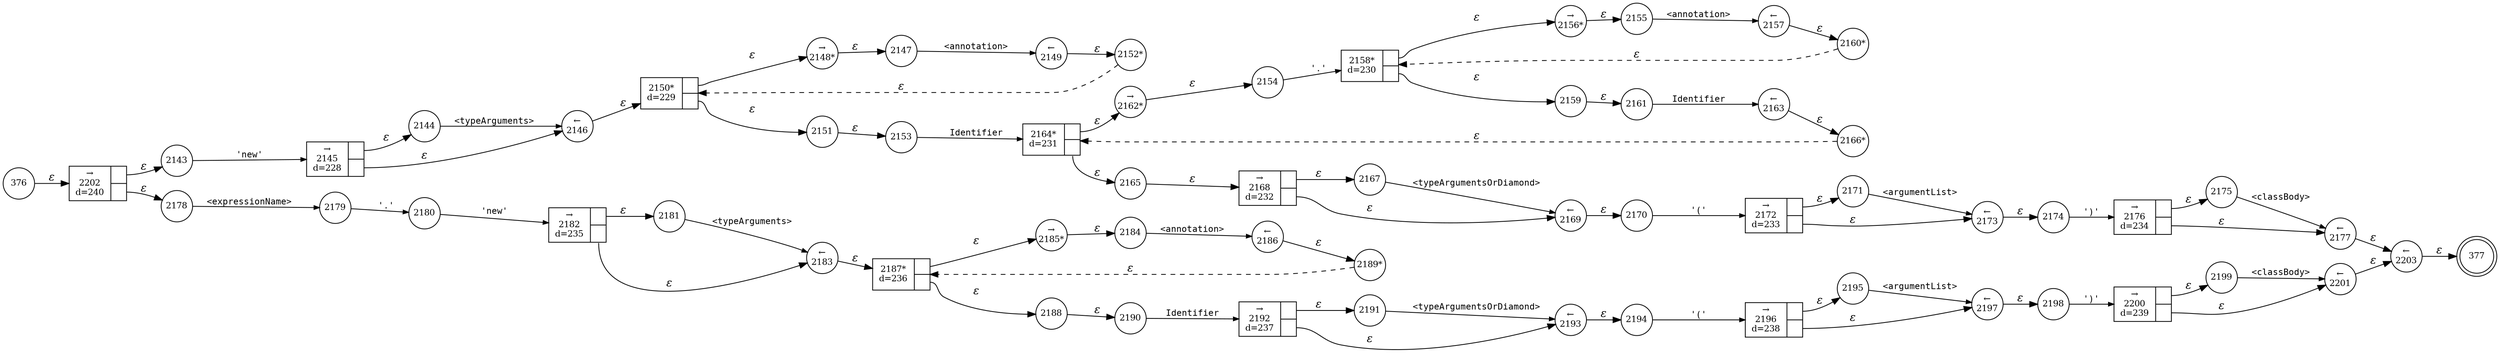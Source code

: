 digraph ATN {
rankdir=LR;
s377[fontsize=11, label="377", shape=doublecircle, fixedsize=true, width=.6];
s2176[fontsize=11,label="{&rarr;\n2176\nd=234|{<p0>|<p1>}}", shape=record, fixedsize=false, peripheries=1];
s2177[fontsize=11,label="&larr;\n2177", shape=circle, fixedsize=true, width=.55, peripheries=1];
s2178[fontsize=11,label="2178", shape=circle, fixedsize=true, width=.55, peripheries=1];
s2179[fontsize=11,label="2179", shape=circle, fixedsize=true, width=.55, peripheries=1];
s2180[fontsize=11,label="2180", shape=circle, fixedsize=true, width=.55, peripheries=1];
s2181[fontsize=11,label="2181", shape=circle, fixedsize=true, width=.55, peripheries=1];
s2182[fontsize=11,label="{&rarr;\n2182\nd=235|{<p0>|<p1>}}", shape=record, fixedsize=false, peripheries=1];
s2183[fontsize=11,label="&larr;\n2183", shape=circle, fixedsize=true, width=.55, peripheries=1];
s2184[fontsize=11,label="2184", shape=circle, fixedsize=true, width=.55, peripheries=1];
s2185[fontsize=11,label="&rarr;\n2185*", shape=circle, fixedsize=true, width=.55, peripheries=1];
s2186[fontsize=11,label="&larr;\n2186", shape=circle, fixedsize=true, width=.55, peripheries=1];
s2187[fontsize=11,label="{2187*\nd=236|{<p0>|<p1>}}", shape=record, fixedsize=false, peripheries=1];
s2188[fontsize=11,label="2188", shape=circle, fixedsize=true, width=.55, peripheries=1];
s2189[fontsize=11,label="2189*", shape=circle, fixedsize=true, width=.55, peripheries=1];
s2190[fontsize=11,label="2190", shape=circle, fixedsize=true, width=.55, peripheries=1];
s2191[fontsize=11,label="2191", shape=circle, fixedsize=true, width=.55, peripheries=1];
s2192[fontsize=11,label="{&rarr;\n2192\nd=237|{<p0>|<p1>}}", shape=record, fixedsize=false, peripheries=1];
s2193[fontsize=11,label="&larr;\n2193", shape=circle, fixedsize=true, width=.55, peripheries=1];
s2194[fontsize=11,label="2194", shape=circle, fixedsize=true, width=.55, peripheries=1];
s2195[fontsize=11,label="2195", shape=circle, fixedsize=true, width=.55, peripheries=1];
s2196[fontsize=11,label="{&rarr;\n2196\nd=238|{<p0>|<p1>}}", shape=record, fixedsize=false, peripheries=1];
s2197[fontsize=11,label="&larr;\n2197", shape=circle, fixedsize=true, width=.55, peripheries=1];
s2198[fontsize=11,label="2198", shape=circle, fixedsize=true, width=.55, peripheries=1];
s2199[fontsize=11,label="2199", shape=circle, fixedsize=true, width=.55, peripheries=1];
s2200[fontsize=11,label="{&rarr;\n2200\nd=239|{<p0>|<p1>}}", shape=record, fixedsize=false, peripheries=1];
s2201[fontsize=11,label="&larr;\n2201", shape=circle, fixedsize=true, width=.55, peripheries=1];
s2202[fontsize=11,label="{&rarr;\n2202\nd=240|{<p0>|<p1>}}", shape=record, fixedsize=false, peripheries=1];
s2203[fontsize=11,label="&larr;\n2203", shape=circle, fixedsize=true, width=.55, peripheries=1];
s2143[fontsize=11,label="2143", shape=circle, fixedsize=true, width=.55, peripheries=1];
s2144[fontsize=11,label="2144", shape=circle, fixedsize=true, width=.55, peripheries=1];
s2145[fontsize=11,label="{&rarr;\n2145\nd=228|{<p0>|<p1>}}", shape=record, fixedsize=false, peripheries=1];
s2146[fontsize=11,label="&larr;\n2146", shape=circle, fixedsize=true, width=.55, peripheries=1];
s2147[fontsize=11,label="2147", shape=circle, fixedsize=true, width=.55, peripheries=1];
s2148[fontsize=11,label="&rarr;\n2148*", shape=circle, fixedsize=true, width=.55, peripheries=1];
s2149[fontsize=11,label="&larr;\n2149", shape=circle, fixedsize=true, width=.55, peripheries=1];
s2150[fontsize=11,label="{2150*\nd=229|{<p0>|<p1>}}", shape=record, fixedsize=false, peripheries=1];
s2151[fontsize=11,label="2151", shape=circle, fixedsize=true, width=.55, peripheries=1];
s2152[fontsize=11,label="2152*", shape=circle, fixedsize=true, width=.55, peripheries=1];
s2153[fontsize=11,label="2153", shape=circle, fixedsize=true, width=.55, peripheries=1];
s2154[fontsize=11,label="2154", shape=circle, fixedsize=true, width=.55, peripheries=1];
s2155[fontsize=11,label="2155", shape=circle, fixedsize=true, width=.55, peripheries=1];
s2156[fontsize=11,label="&rarr;\n2156*", shape=circle, fixedsize=true, width=.55, peripheries=1];
s2157[fontsize=11,label="&larr;\n2157", shape=circle, fixedsize=true, width=.55, peripheries=1];
s2158[fontsize=11,label="{2158*\nd=230|{<p0>|<p1>}}", shape=record, fixedsize=false, peripheries=1];
s2159[fontsize=11,label="2159", shape=circle, fixedsize=true, width=.55, peripheries=1];
s2160[fontsize=11,label="2160*", shape=circle, fixedsize=true, width=.55, peripheries=1];
s2161[fontsize=11,label="2161", shape=circle, fixedsize=true, width=.55, peripheries=1];
s2162[fontsize=11,label="&rarr;\n2162*", shape=circle, fixedsize=true, width=.55, peripheries=1];
s2163[fontsize=11,label="&larr;\n2163", shape=circle, fixedsize=true, width=.55, peripheries=1];
s2164[fontsize=11,label="{2164*\nd=231|{<p0>|<p1>}}", shape=record, fixedsize=false, peripheries=1];
s2165[fontsize=11,label="2165", shape=circle, fixedsize=true, width=.55, peripheries=1];
s2166[fontsize=11,label="2166*", shape=circle, fixedsize=true, width=.55, peripheries=1];
s2167[fontsize=11,label="2167", shape=circle, fixedsize=true, width=.55, peripheries=1];
s376[fontsize=11,label="376", shape=circle, fixedsize=true, width=.55, peripheries=1];
s2168[fontsize=11,label="{&rarr;\n2168\nd=232|{<p0>|<p1>}}", shape=record, fixedsize=false, peripheries=1];
s2169[fontsize=11,label="&larr;\n2169", shape=circle, fixedsize=true, width=.55, peripheries=1];
s2170[fontsize=11,label="2170", shape=circle, fixedsize=true, width=.55, peripheries=1];
s2171[fontsize=11,label="2171", shape=circle, fixedsize=true, width=.55, peripheries=1];
s2172[fontsize=11,label="{&rarr;\n2172\nd=233|{<p0>|<p1>}}", shape=record, fixedsize=false, peripheries=1];
s2173[fontsize=11,label="&larr;\n2173", shape=circle, fixedsize=true, width=.55, peripheries=1];
s2174[fontsize=11,label="2174", shape=circle, fixedsize=true, width=.55, peripheries=1];
s2175[fontsize=11,label="2175", shape=circle, fixedsize=true, width=.55, peripheries=1];
s376 -> s2202 [fontname="Times-Italic", label="&epsilon;"];
s2202:p0 -> s2143 [fontname="Times-Italic", label="&epsilon;"];
s2202:p1 -> s2178 [fontname="Times-Italic", label="&epsilon;"];
s2143 -> s2145 [fontsize=11, fontname="Courier", arrowsize=.7, label = "'new'", arrowhead = normal];
s2178 -> s2179 [fontsize=11, fontname="Courier", arrowsize=.7, label = "<expressionName>", arrowhead = normal];
s2145:p0 -> s2144 [fontname="Times-Italic", label="&epsilon;"];
s2145:p1 -> s2146 [fontname="Times-Italic", label="&epsilon;"];
s2179 -> s2180 [fontsize=11, fontname="Courier", arrowsize=.7, label = "'.'", arrowhead = normal];
s2144 -> s2146 [fontsize=11, fontname="Courier", arrowsize=.7, label = "<typeArguments>", arrowhead = normal];
s2146 -> s2150 [fontname="Times-Italic", label="&epsilon;"];
s2180 -> s2182 [fontsize=11, fontname="Courier", arrowsize=.7, label = "'new'", arrowhead = normal];
s2150:p0 -> s2148 [fontname="Times-Italic", label="&epsilon;"];
s2150:p1 -> s2151 [fontname="Times-Italic", label="&epsilon;"];
s2182:p0 -> s2181 [fontname="Times-Italic", label="&epsilon;"];
s2182:p1 -> s2183 [fontname="Times-Italic", label="&epsilon;"];
s2148 -> s2147 [fontname="Times-Italic", label="&epsilon;"];
s2151 -> s2153 [fontname="Times-Italic", label="&epsilon;"];
s2181 -> s2183 [fontsize=11, fontname="Courier", arrowsize=.7, label = "<typeArguments>", arrowhead = normal];
s2183 -> s2187 [fontname="Times-Italic", label="&epsilon;"];
s2147 -> s2149 [fontsize=11, fontname="Courier", arrowsize=.7, label = "<annotation>", arrowhead = normal];
s2153 -> s2164 [fontsize=11, fontname="Courier", arrowsize=.7, label = "Identifier", arrowhead = normal];
s2187:p0 -> s2185 [fontname="Times-Italic", label="&epsilon;"];
s2187:p1 -> s2188 [fontname="Times-Italic", label="&epsilon;"];
s2149 -> s2152 [fontname="Times-Italic", label="&epsilon;"];
s2164:p0 -> s2162 [fontname="Times-Italic", label="&epsilon;"];
s2164:p1 -> s2165 [fontname="Times-Italic", label="&epsilon;"];
s2185 -> s2184 [fontname="Times-Italic", label="&epsilon;"];
s2188 -> s2190 [fontname="Times-Italic", label="&epsilon;"];
s2152 -> s2150 [fontname="Times-Italic", label="&epsilon;", style="dashed"];
s2162 -> s2154 [fontname="Times-Italic", label="&epsilon;"];
s2165 -> s2168 [fontname="Times-Italic", label="&epsilon;"];
s2184 -> s2186 [fontsize=11, fontname="Courier", arrowsize=.7, label = "<annotation>", arrowhead = normal];
s2190 -> s2192 [fontsize=11, fontname="Courier", arrowsize=.7, label = "Identifier", arrowhead = normal];
s2154 -> s2158 [fontsize=11, fontname="Courier", arrowsize=.7, label = "'.'", arrowhead = normal];
s2168:p0 -> s2167 [fontname="Times-Italic", label="&epsilon;"];
s2168:p1 -> s2169 [fontname="Times-Italic", label="&epsilon;"];
s2186 -> s2189 [fontname="Times-Italic", label="&epsilon;"];
s2192:p0 -> s2191 [fontname="Times-Italic", label="&epsilon;"];
s2192:p1 -> s2193 [fontname="Times-Italic", label="&epsilon;"];
s2158:p0 -> s2156 [fontname="Times-Italic", label="&epsilon;"];
s2158:p1 -> s2159 [fontname="Times-Italic", label="&epsilon;"];
s2167 -> s2169 [fontsize=11, fontname="Courier", arrowsize=.7, label = "<typeArgumentsOrDiamond>", arrowhead = normal];
s2169 -> s2170 [fontname="Times-Italic", label="&epsilon;"];
s2189 -> s2187 [fontname="Times-Italic", label="&epsilon;", style="dashed"];
s2191 -> s2193 [fontsize=11, fontname="Courier", arrowsize=.7, label = "<typeArgumentsOrDiamond>", arrowhead = normal];
s2193 -> s2194 [fontname="Times-Italic", label="&epsilon;"];
s2156 -> s2155 [fontname="Times-Italic", label="&epsilon;"];
s2159 -> s2161 [fontname="Times-Italic", label="&epsilon;"];
s2170 -> s2172 [fontsize=11, fontname="Courier", arrowsize=.7, label = "'('", arrowhead = normal];
s2194 -> s2196 [fontsize=11, fontname="Courier", arrowsize=.7, label = "'('", arrowhead = normal];
s2155 -> s2157 [fontsize=11, fontname="Courier", arrowsize=.7, label = "<annotation>", arrowhead = normal];
s2161 -> s2163 [fontsize=11, fontname="Courier", arrowsize=.7, label = "Identifier", arrowhead = normal];
s2172:p0 -> s2171 [fontname="Times-Italic", label="&epsilon;"];
s2172:p1 -> s2173 [fontname="Times-Italic", label="&epsilon;"];
s2196:p0 -> s2195 [fontname="Times-Italic", label="&epsilon;"];
s2196:p1 -> s2197 [fontname="Times-Italic", label="&epsilon;"];
s2157 -> s2160 [fontname="Times-Italic", label="&epsilon;"];
s2163 -> s2166 [fontname="Times-Italic", label="&epsilon;"];
s2171 -> s2173 [fontsize=11, fontname="Courier", arrowsize=.7, label = "<argumentList>", arrowhead = normal];
s2173 -> s2174 [fontname="Times-Italic", label="&epsilon;"];
s2195 -> s2197 [fontsize=11, fontname="Courier", arrowsize=.7, label = "<argumentList>", arrowhead = normal];
s2197 -> s2198 [fontname="Times-Italic", label="&epsilon;"];
s2160 -> s2158 [fontname="Times-Italic", label="&epsilon;", style="dashed"];
s2166 -> s2164 [fontname="Times-Italic", label="&epsilon;", style="dashed"];
s2174 -> s2176 [fontsize=11, fontname="Courier", arrowsize=.7, label = "')'", arrowhead = normal];
s2198 -> s2200 [fontsize=11, fontname="Courier", arrowsize=.7, label = "')'", arrowhead = normal];
s2176:p0 -> s2175 [fontname="Times-Italic", label="&epsilon;"];
s2176:p1 -> s2177 [fontname="Times-Italic", label="&epsilon;"];
s2200:p0 -> s2199 [fontname="Times-Italic", label="&epsilon;"];
s2200:p1 -> s2201 [fontname="Times-Italic", label="&epsilon;"];
s2175 -> s2177 [fontsize=11, fontname="Courier", arrowsize=.7, label = "<classBody>", arrowhead = normal];
s2177 -> s2203 [fontname="Times-Italic", label="&epsilon;"];
s2199 -> s2201 [fontsize=11, fontname="Courier", arrowsize=.7, label = "<classBody>", arrowhead = normal];
s2201 -> s2203 [fontname="Times-Italic", label="&epsilon;"];
s2203 -> s377 [fontname="Times-Italic", label="&epsilon;"];
}